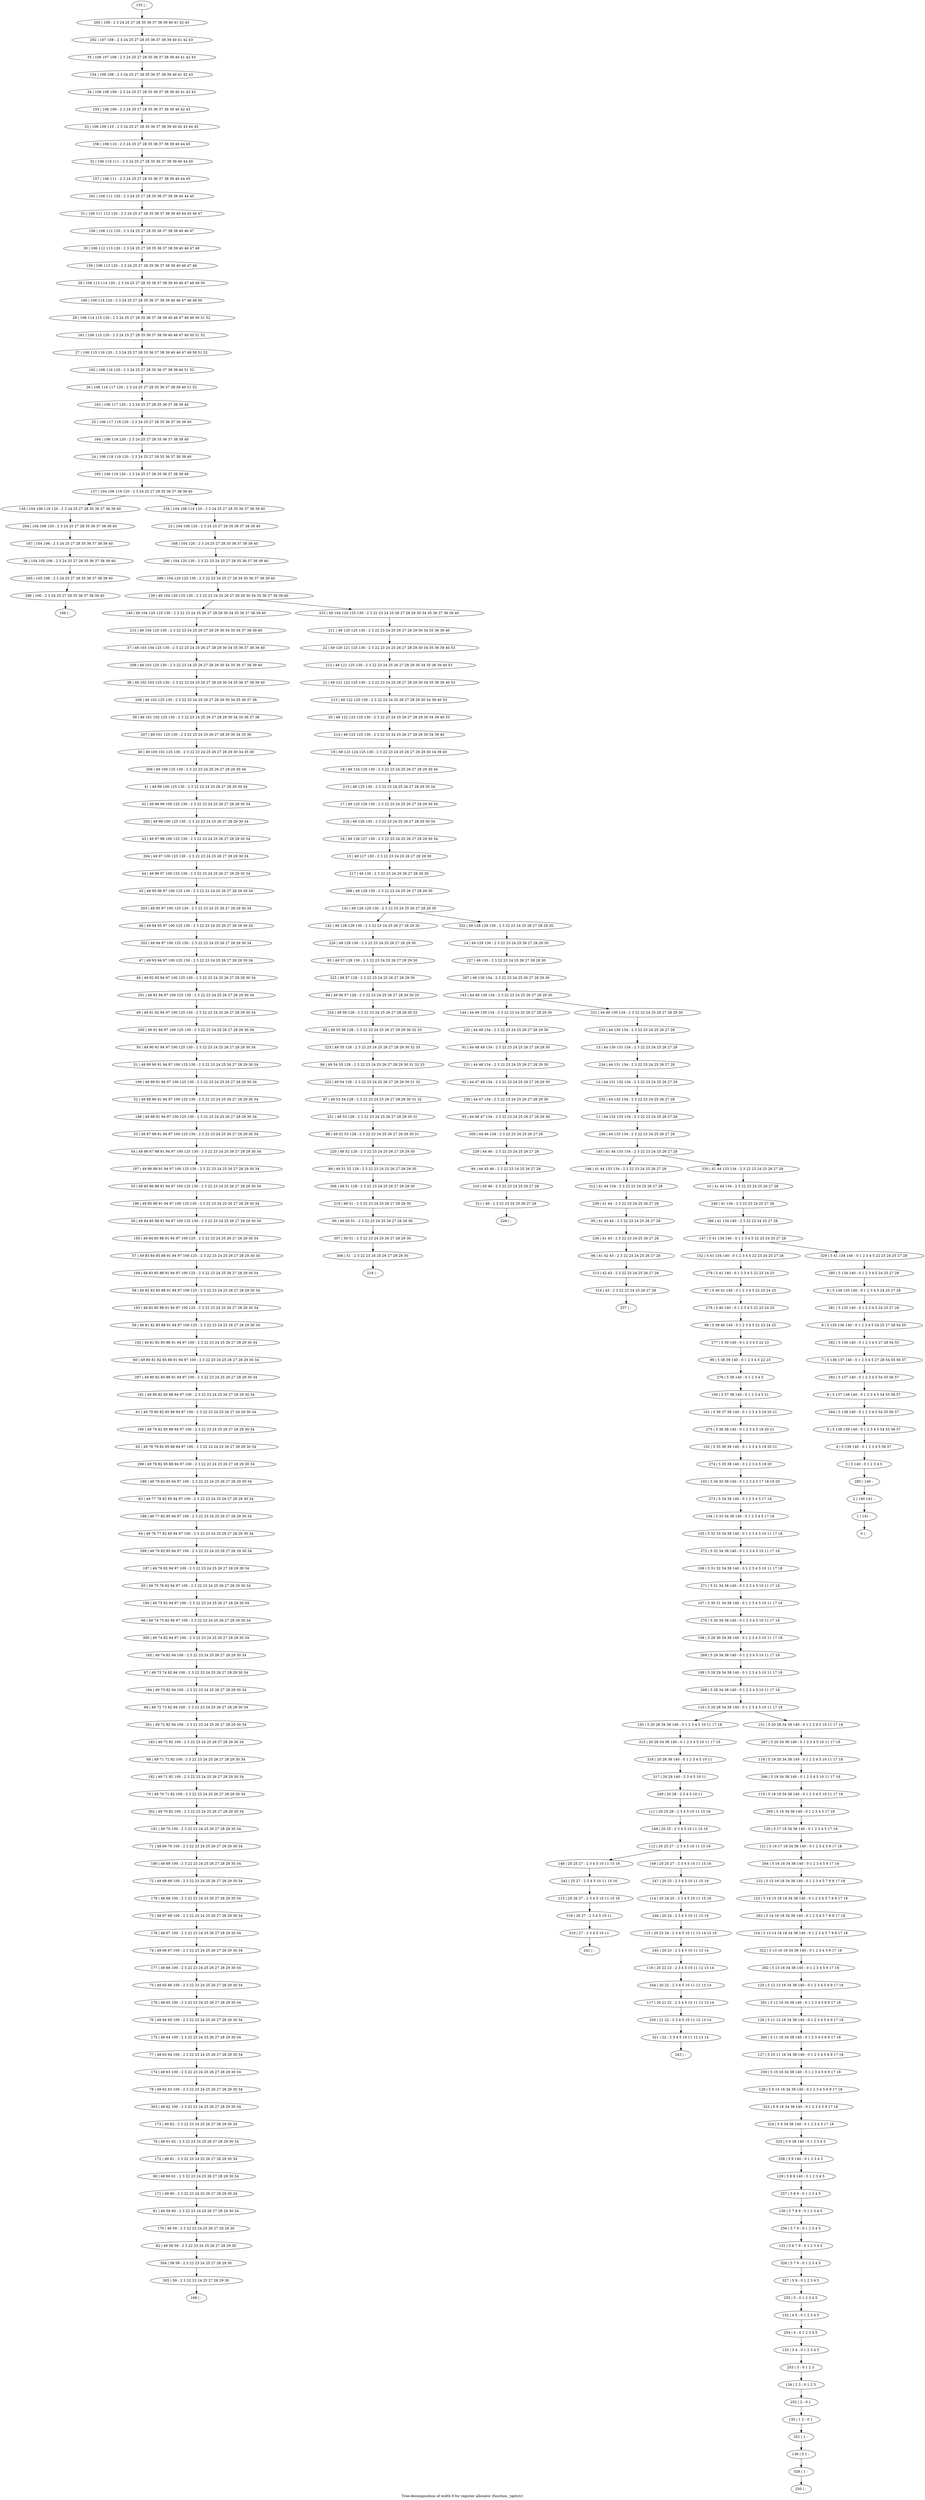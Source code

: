 digraph G {
graph [label="Tree-decomposition of width 9 for register allocator (function _tgetstr)"]
0[label="0 | : "];
1[label="1 | 141 : "];
2[label="2 | 140 141 : "];
3[label="3 | 5 140 : 0 1 2 3 4 5 "];
4[label="4 | 5 139 140 : 0 1 2 3 4 5 56 57 "];
5[label="5 | 5 138 139 140 : 0 1 2 3 4 5 54 55 56 57 "];
6[label="6 | 5 137 138 140 : 0 1 2 3 4 5 54 55 56 57 "];
7[label="7 | 5 136 137 140 : 0 1 2 3 4 5 27 28 54 55 56 57 "];
8[label="8 | 5 135 136 140 : 0 1 2 3 4 5 24 25 27 28 54 55 "];
9[label="9 | 5 134 135 140 : 0 1 2 3 4 5 24 25 27 28 "];
10[label="10 | 41 44 134 : 2 3 22 23 24 25 26 27 28 "];
11[label="11 | 44 132 133 134 : 2 3 22 23 24 25 26 27 28 "];
12[label="12 | 44 131 132 134 : 2 3 22 23 24 25 26 27 28 "];
13[label="13 | 44 130 131 134 : 2 3 22 23 24 25 26 27 28 "];
14[label="14 | 49 129 130 : 2 3 22 23 24 25 26 27 28 29 30 "];
15[label="15 | 49 127 130 : 2 3 22 23 24 25 26 27 28 29 30 "];
16[label="16 | 49 126 127 130 : 2 3 22 23 24 25 26 27 28 29 30 34 "];
17[label="17 | 49 125 126 130 : 2 3 22 23 24 25 26 27 28 29 30 34 "];
18[label="18 | 49 124 125 130 : 2 3 22 23 24 25 26 27 28 29 30 34 "];
19[label="19 | 49 123 124 125 130 : 2 3 22 23 24 25 26 27 28 29 30 34 39 40 "];
20[label="20 | 49 122 123 125 130 : 2 3 22 23 24 25 26 27 28 29 30 34 39 40 53 "];
21[label="21 | 49 121 122 125 130 : 2 3 22 23 24 25 26 27 28 29 30 34 35 36 39 40 53 "];
22[label="22 | 49 120 121 125 130 : 2 3 22 23 24 25 26 27 28 29 30 34 35 36 39 40 53 "];
23[label="23 | 104 106 120 : 2 3 24 25 27 28 35 36 37 38 39 40 "];
24[label="24 | 106 118 119 120 : 2 3 24 25 27 28 35 36 37 38 39 40 "];
25[label="25 | 106 117 118 120 : 2 3 24 25 27 28 35 36 37 38 39 40 "];
26[label="26 | 106 116 117 120 : 2 3 24 25 27 28 35 36 37 38 39 40 51 52 "];
27[label="27 | 106 115 116 120 : 2 3 24 25 27 28 35 36 37 38 39 40 46 47 49 50 51 52 "];
28[label="28 | 106 114 115 120 : 2 3 24 25 27 28 35 36 37 38 39 40 46 47 48 49 50 51 52 "];
29[label="29 | 106 113 114 120 : 2 3 24 25 27 28 35 36 37 38 39 40 46 47 48 49 50 "];
30[label="30 | 106 112 113 120 : 2 3 24 25 27 28 35 36 37 38 39 40 46 47 48 "];
31[label="31 | 106 111 112 120 : 2 3 24 25 27 28 35 36 37 38 39 40 44 45 46 47 "];
32[label="32 | 106 110 111 : 2 3 24 25 27 28 35 36 37 38 39 40 44 45 "];
33[label="33 | 106 109 110 : 2 3 24 25 27 28 35 36 37 38 39 40 42 43 44 45 "];
34[label="34 | 106 108 109 : 2 3 24 25 27 28 35 36 37 38 39 40 41 42 43 "];
35[label="35 | 106 107 108 : 2 3 24 25 27 28 35 36 37 38 39 40 41 42 43 "];
36[label="36 | 104 105 106 : 2 3 24 25 27 28 35 36 37 38 39 40 "];
37[label="37 | 49 103 104 125 130 : 2 3 22 23 24 25 26 27 28 29 30 34 35 36 37 38 39 40 "];
38[label="38 | 49 102 103 125 130 : 2 3 22 23 24 25 26 27 28 29 30 34 35 36 37 38 39 40 "];
39[label="39 | 49 101 102 125 130 : 2 3 22 23 24 25 26 27 28 29 30 34 35 36 37 38 "];
40[label="40 | 49 100 101 125 130 : 2 3 22 23 24 25 26 27 28 29 30 34 35 36 "];
41[label="41 | 49 99 100 125 130 : 2 3 22 23 24 25 26 27 28 29 30 34 "];
42[label="42 | 49 98 99 100 125 130 : 2 3 22 23 24 25 26 27 28 29 30 34 "];
43[label="43 | 49 97 98 100 125 130 : 2 3 22 23 24 25 26 27 28 29 30 34 "];
44[label="44 | 49 96 97 100 125 130 : 2 3 22 23 24 25 26 27 28 29 30 34 "];
45[label="45 | 49 95 96 97 100 125 130 : 2 3 22 23 24 25 26 27 28 29 30 34 "];
46[label="46 | 49 94 95 97 100 125 130 : 2 3 22 23 24 25 26 27 28 29 30 34 "];
47[label="47 | 49 93 94 97 100 125 130 : 2 3 22 23 24 25 26 27 28 29 30 34 "];
48[label="48 | 49 92 93 94 97 100 125 130 : 2 3 22 23 24 25 26 27 28 29 30 34 "];
49[label="49 | 49 91 92 94 97 100 125 130 : 2 3 22 23 24 25 26 27 28 29 30 34 "];
50[label="50 | 49 90 91 94 97 100 125 130 : 2 3 22 23 24 25 26 27 28 29 30 34 "];
51[label="51 | 49 89 90 91 94 97 100 125 130 : 2 3 22 23 24 25 26 27 28 29 30 34 "];
52[label="52 | 49 88 89 91 94 97 100 125 130 : 2 3 22 23 24 25 26 27 28 29 30 34 "];
53[label="53 | 49 87 88 91 94 97 100 125 130 : 2 3 22 23 24 25 26 27 28 29 30 34 "];
54[label="54 | 49 86 87 88 91 94 97 100 125 130 : 2 3 22 23 24 25 26 27 28 29 30 34 "];
55[label="55 | 49 85 86 88 91 94 97 100 125 130 : 2 3 22 23 24 25 26 27 28 29 30 34 "];
56[label="56 | 49 84 85 88 91 94 97 100 125 130 : 2 3 22 23 24 25 26 27 28 29 30 34 "];
57[label="57 | 49 83 84 85 88 91 94 97 100 125 : 2 3 22 23 24 25 26 27 28 29 30 34 "];
58[label="58 | 49 82 83 85 88 91 94 97 100 125 : 2 3 22 23 24 25 26 27 28 29 30 34 "];
59[label="59 | 49 81 82 85 88 91 94 97 100 125 : 2 3 22 23 24 25 26 27 28 29 30 34 "];
60[label="60 | 49 80 81 82 85 88 91 94 97 100 : 2 3 22 23 24 25 26 27 28 29 30 34 "];
61[label="61 | 49 79 80 82 85 88 94 97 100 : 2 3 22 23 24 25 26 27 28 29 30 34 "];
62[label="62 | 49 78 79 82 85 88 94 97 100 : 2 3 22 23 24 25 26 27 28 29 30 34 "];
63[label="63 | 49 77 78 82 85 94 97 100 : 2 3 22 23 24 25 26 27 28 29 30 34 "];
64[label="64 | 49 76 77 82 85 94 97 100 : 2 3 22 23 24 25 26 27 28 29 30 34 "];
65[label="65 | 49 75 76 82 94 97 100 : 2 3 22 23 24 25 26 27 28 29 30 34 "];
66[label="66 | 49 74 75 82 94 97 100 : 2 3 22 23 24 25 26 27 28 29 30 34 "];
67[label="67 | 49 73 74 82 94 100 : 2 3 22 23 24 25 26 27 28 29 30 34 "];
68[label="68 | 49 72 73 82 94 100 : 2 3 22 23 24 25 26 27 28 29 30 34 "];
69[label="69 | 49 71 72 82 100 : 2 3 22 23 24 25 26 27 28 29 30 34 "];
70[label="70 | 49 70 71 82 100 : 2 3 22 23 24 25 26 27 28 29 30 34 "];
71[label="71 | 49 69 70 100 : 2 3 22 23 24 25 26 27 28 29 30 34 "];
72[label="72 | 49 68 69 100 : 2 3 22 23 24 25 26 27 28 29 30 34 "];
73[label="73 | 49 67 68 100 : 2 3 22 23 24 25 26 27 28 29 30 34 "];
74[label="74 | 49 66 67 100 : 2 3 22 23 24 25 26 27 28 29 30 34 "];
75[label="75 | 49 65 66 100 : 2 3 22 23 24 25 26 27 28 29 30 34 "];
76[label="76 | 49 64 65 100 : 2 3 22 23 24 25 26 27 28 29 30 34 "];
77[label="77 | 49 63 64 100 : 2 3 22 23 24 25 26 27 28 29 30 34 "];
78[label="78 | 49 62 63 100 : 2 3 22 23 24 25 26 27 28 29 30 34 "];
79[label="79 | 49 61 62 : 2 3 22 23 24 25 26 27 28 29 30 34 "];
80[label="80 | 49 60 61 : 2 3 22 23 24 25 26 27 28 29 30 34 "];
81[label="81 | 49 59 60 : 2 3 22 23 24 25 26 27 28 29 30 34 "];
82[label="82 | 49 58 59 : 2 3 22 23 24 25 26 27 28 29 30 "];
83[label="83 | 49 57 128 130 : 2 3 22 23 24 25 26 27 28 29 30 "];
84[label="84 | 49 56 57 128 : 2 3 22 23 24 25 26 27 28 29 30 33 "];
85[label="85 | 49 55 56 128 : 2 3 22 23 24 25 26 27 28 29 30 32 33 "];
86[label="86 | 49 54 55 128 : 2 3 22 23 24 25 26 27 28 29 30 31 32 33 "];
87[label="87 | 49 53 54 128 : 2 3 22 23 24 25 26 27 28 29 30 31 32 "];
88[label="88 | 49 52 53 128 : 2 3 22 23 24 25 26 27 28 29 30 31 "];
89[label="89 | 49 51 52 128 : 2 3 22 23 24 25 26 27 28 29 30 "];
90[label="90 | 49 50 51 : 2 3 22 23 24 25 26 27 28 29 30 "];
91[label="91 | 44 48 49 134 : 2 3 22 23 24 25 26 27 28 29 30 "];
92[label="92 | 44 47 48 134 : 2 3 22 23 24 25 26 27 28 29 30 "];
93[label="93 | 44 46 47 134 : 2 3 22 23 24 25 26 27 28 29 30 "];
94[label="94 | 44 45 46 : 2 3 22 23 24 25 26 27 28 "];
95[label="95 | 41 43 44 : 2 3 22 23 24 25 26 27 28 "];
96[label="96 | 41 42 43 : 2 3 22 23 24 25 26 27 28 "];
97[label="97 | 5 40 41 140 : 0 1 2 3 4 5 22 23 24 25 "];
98[label="98 | 5 39 40 140 : 0 1 2 3 4 5 22 23 24 25 "];
99[label="99 | 5 38 39 140 : 0 1 2 3 4 5 22 23 "];
100[label="100 | 5 37 38 140 : 0 1 2 3 4 5 21 "];
101[label="101 | 5 36 37 38 140 : 0 1 2 3 4 5 19 20 21 "];
102[label="102 | 5 35 36 38 140 : 0 1 2 3 4 5 19 20 21 "];
103[label="103 | 5 34 35 38 140 : 0 1 2 3 4 5 17 18 19 20 "];
104[label="104 | 5 33 34 38 140 : 0 1 2 3 4 5 17 18 "];
105[label="105 | 5 32 33 34 38 140 : 0 1 2 3 4 5 10 11 17 18 "];
106[label="106 | 5 31 32 34 38 140 : 0 1 2 3 4 5 10 11 17 18 "];
107[label="107 | 5 30 31 34 38 140 : 0 1 2 3 4 5 10 11 17 18 "];
108[label="108 | 5 29 30 34 38 140 : 0 1 2 3 4 5 10 11 17 18 "];
109[label="109 | 5 28 29 34 38 140 : 0 1 2 3 4 5 10 11 17 18 "];
110[label="110 | 5 20 28 34 38 140 : 0 1 2 3 4 5 10 11 17 18 "];
111[label="111 | 20 25 28 : 2 3 4 5 10 11 15 16 "];
112[label="112 | 20 25 27 : 2 3 4 5 10 11 15 16 "];
113[label="113 | 25 26 27 : 2 3 4 5 10 11 15 16 "];
114[label="114 | 20 24 25 : 2 3 4 5 10 11 15 16 "];
115[label="115 | 20 23 24 : 2 3 4 5 10 11 13 14 15 16 "];
116[label="116 | 20 22 23 : 2 3 4 5 10 11 12 13 14 "];
117[label="117 | 20 21 22 : 2 3 4 5 10 11 12 13 14 "];
118[label="118 | 5 19 20 34 38 140 : 0 1 2 3 4 5 10 11 17 18 "];
119[label="119 | 5 18 19 34 38 140 : 0 1 2 3 4 5 10 11 17 18 "];
120[label="120 | 5 17 18 34 38 140 : 0 1 2 3 4 5 17 18 "];
121[label="121 | 5 16 17 18 34 38 140 : 0 1 2 3 4 5 9 17 18 "];
122[label="122 | 5 15 16 18 34 38 140 : 0 1 2 3 4 5 7 8 9 17 18 "];
123[label="123 | 5 14 15 16 18 34 38 140 : 0 1 2 3 4 5 7 8 9 17 18 "];
124[label="124 | 5 13 14 16 18 34 38 140 : 0 1 2 3 4 5 7 8 9 17 18 "];
125[label="125 | 5 12 13 16 34 38 140 : 0 1 2 3 4 5 6 9 17 18 "];
126[label="126 | 5 11 12 16 34 38 140 : 0 1 2 3 4 5 6 9 17 18 "];
127[label="127 | 5 10 11 16 34 38 140 : 0 1 2 3 4 5 6 9 17 18 "];
128[label="128 | 5 9 10 16 34 38 140 : 0 1 2 3 4 5 6 9 17 18 "];
129[label="129 | 5 8 9 140 : 0 1 2 3 4 5 "];
130[label="130 | 5 7 8 9 : 0 1 2 3 4 5 "];
131[label="131 | 5 6 7 9 : 0 1 2 3 4 5 "];
132[label="132 | 4 5 : 0 1 2 3 4 5 "];
133[label="133 | 3 4 : 0 1 2 3 4 5 "];
134[label="134 | 2 3 : 0 1 2 3 "];
135[label="135 | 1 2 : 0 1 "];
136[label="136 | 0 1 : "];
137[label="137 | 104 106 119 120 : 2 3 24 25 27 28 35 36 37 38 39 40 "];
138[label="138 | 104 106 119 120 : 2 3 24 25 27 28 35 36 37 38 39 40 "];
139[label="139 | 49 104 120 125 130 : 2 3 22 23 24 25 26 27 28 29 30 34 35 36 37 38 39 40 "];
140[label="140 | 49 104 120 125 130 : 2 3 22 23 24 25 26 27 28 29 30 34 35 36 37 38 39 40 "];
141[label="141 | 49 128 129 130 : 2 3 22 23 24 25 26 27 28 29 30 "];
142[label="142 | 49 128 129 130 : 2 3 22 23 24 25 26 27 28 29 30 "];
143[label="143 | 44 49 130 134 : 2 3 22 23 24 25 26 27 28 29 30 "];
144[label="144 | 44 49 130 134 : 2 3 22 23 24 25 26 27 28 29 30 "];
145[label="145 | 41 44 133 134 : 2 3 22 23 24 25 26 27 28 "];
146[label="146 | 41 44 133 134 : 2 3 22 23 24 25 26 27 28 "];
147[label="147 | 5 41 134 140 : 0 1 2 3 4 5 22 23 24 25 27 28 "];
148[label="148 | 20 25 27 : 2 3 4 5 10 11 15 16 "];
149[label="149 | 20 25 27 : 2 3 4 5 10 11 15 16 "];
150[label="150 | 5 20 28 34 38 140 : 0 1 2 3 4 5 10 11 17 18 "];
151[label="151 | 5 20 28 34 38 140 : 0 1 2 3 4 5 10 11 17 18 "];
152[label="152 | 5 41 134 140 : 0 1 2 3 4 5 22 23 24 25 27 28 "];
153[label="153 | : "];
154[label="154 | 106 108 : 2 3 24 25 27 28 35 36 37 38 39 40 41 42 43 "];
155[label="155 | 106 109 : 2 3 24 25 27 28 35 36 37 38 39 40 42 43 "];
156[label="156 | 106 110 : 2 3 24 25 27 28 35 36 37 38 39 40 44 45 "];
157[label="157 | 106 111 : 2 3 24 25 27 28 35 36 37 38 39 40 44 45 "];
158[label="158 | 106 112 120 : 2 3 24 25 27 28 35 36 37 38 39 40 46 47 "];
159[label="159 | 106 113 120 : 2 3 24 25 27 28 35 36 37 38 39 40 46 47 48 "];
160[label="160 | 106 114 120 : 2 3 24 25 27 28 35 36 37 38 39 40 46 47 48 49 50 "];
161[label="161 | 106 115 120 : 2 3 24 25 27 28 35 36 37 38 39 40 46 47 49 50 51 52 "];
162[label="162 | 106 116 120 : 2 3 24 25 27 28 35 36 37 38 39 40 51 52 "];
163[label="163 | 106 117 120 : 2 3 24 25 27 28 35 36 37 38 39 40 "];
164[label="164 | 106 118 120 : 2 3 24 25 27 28 35 36 37 38 39 40 "];
165[label="165 | 106 119 120 : 2 3 24 25 27 28 35 36 37 38 39 40 "];
166[label="166 | : "];
167[label="167 | 104 106 : 2 3 24 25 27 28 35 36 37 38 39 40 "];
168[label="168 | 104 120 : 2 3 24 25 27 28 35 36 37 38 39 40 "];
169[label="169 | : "];
170[label="170 | 49 59 : 2 3 22 23 24 25 26 27 28 29 30 "];
171[label="171 | 49 60 : 2 3 22 23 24 25 26 27 28 29 30 34 "];
172[label="172 | 49 61 : 2 3 22 23 24 25 26 27 28 29 30 34 "];
173[label="173 | 49 62 : 2 3 22 23 24 25 26 27 28 29 30 34 "];
174[label="174 | 49 63 100 : 2 3 22 23 24 25 26 27 28 29 30 34 "];
175[label="175 | 49 64 100 : 2 3 22 23 24 25 26 27 28 29 30 34 "];
176[label="176 | 49 65 100 : 2 3 22 23 24 25 26 27 28 29 30 34 "];
177[label="177 | 49 66 100 : 2 3 22 23 24 25 26 27 28 29 30 34 "];
178[label="178 | 49 67 100 : 2 3 22 23 24 25 26 27 28 29 30 34 "];
179[label="179 | 49 68 100 : 2 3 22 23 24 25 26 27 28 29 30 34 "];
180[label="180 | 49 69 100 : 2 3 22 23 24 25 26 27 28 29 30 34 "];
181[label="181 | 49 70 100 : 2 3 22 23 24 25 26 27 28 29 30 34 "];
182[label="182 | 49 71 82 100 : 2 3 22 23 24 25 26 27 28 29 30 34 "];
183[label="183 | 49 72 82 100 : 2 3 22 23 24 25 26 27 28 29 30 34 "];
184[label="184 | 49 73 82 94 100 : 2 3 22 23 24 25 26 27 28 29 30 34 "];
185[label="185 | 49 74 82 94 100 : 2 3 22 23 24 25 26 27 28 29 30 34 "];
186[label="186 | 49 75 82 94 97 100 : 2 3 22 23 24 25 26 27 28 29 30 34 "];
187[label="187 | 49 76 82 94 97 100 : 2 3 22 23 24 25 26 27 28 29 30 34 "];
188[label="188 | 49 77 82 85 94 97 100 : 2 3 22 23 24 25 26 27 28 29 30 34 "];
189[label="189 | 49 78 82 85 94 97 100 : 2 3 22 23 24 25 26 27 28 29 30 34 "];
190[label="190 | 49 79 82 85 88 94 97 100 : 2 3 22 23 24 25 26 27 28 29 30 34 "];
191[label="191 | 49 80 82 85 88 94 97 100 : 2 3 22 23 24 25 26 27 28 29 30 34 "];
192[label="192 | 49 81 82 85 88 91 94 97 100 : 2 3 22 23 24 25 26 27 28 29 30 34 "];
193[label="193 | 49 82 85 88 91 94 97 100 125 : 2 3 22 23 24 25 26 27 28 29 30 34 "];
194[label="194 | 49 83 85 88 91 94 97 100 125 : 2 3 22 23 24 25 26 27 28 29 30 34 "];
195[label="195 | 49 84 85 88 91 94 97 100 125 : 2 3 22 23 24 25 26 27 28 29 30 34 "];
196[label="196 | 49 85 88 91 94 97 100 125 130 : 2 3 22 23 24 25 26 27 28 29 30 34 "];
197[label="197 | 49 86 88 91 94 97 100 125 130 : 2 3 22 23 24 25 26 27 28 29 30 34 "];
198[label="198 | 49 88 91 94 97 100 125 130 : 2 3 22 23 24 25 26 27 28 29 30 34 "];
199[label="199 | 49 89 91 94 97 100 125 130 : 2 3 22 23 24 25 26 27 28 29 30 34 "];
200[label="200 | 49 91 94 97 100 125 130 : 2 3 22 23 24 25 26 27 28 29 30 34 "];
201[label="201 | 49 92 94 97 100 125 130 : 2 3 22 23 24 25 26 27 28 29 30 34 "];
202[label="202 | 49 94 97 100 125 130 : 2 3 22 23 24 25 26 27 28 29 30 34 "];
203[label="203 | 49 95 97 100 125 130 : 2 3 22 23 24 25 26 27 28 29 30 34 "];
204[label="204 | 49 97 100 125 130 : 2 3 22 23 24 25 26 27 28 29 30 34 "];
205[label="205 | 49 98 100 125 130 : 2 3 22 23 24 25 26 27 28 29 30 34 "];
206[label="206 | 49 100 125 130 : 2 3 22 23 24 25 26 27 28 29 30 34 "];
207[label="207 | 49 101 125 130 : 2 3 22 23 24 25 26 27 28 29 30 34 35 36 "];
208[label="208 | 49 102 125 130 : 2 3 22 23 24 25 26 27 28 29 30 34 35 36 37 38 "];
209[label="209 | 49 103 125 130 : 2 3 22 23 24 25 26 27 28 29 30 34 35 36 37 38 39 40 "];
210[label="210 | 49 104 125 130 : 2 3 22 23 24 25 26 27 28 29 30 34 35 36 37 38 39 40 "];
211[label="211 | 49 120 125 130 : 2 3 22 23 24 25 26 27 28 29 30 34 35 36 39 40 "];
212[label="212 | 49 121 125 130 : 2 3 22 23 24 25 26 27 28 29 30 34 35 36 39 40 53 "];
213[label="213 | 49 122 125 130 : 2 3 22 23 24 25 26 27 28 29 30 34 39 40 53 "];
214[label="214 | 49 123 125 130 : 2 3 22 23 24 25 26 27 28 29 30 34 39 40 "];
215[label="215 | 49 125 130 : 2 3 22 23 24 25 26 27 28 29 30 34 "];
216[label="216 | 49 126 130 : 2 3 22 23 24 25 26 27 28 29 30 34 "];
217[label="217 | 49 130 : 2 3 22 23 24 25 26 27 28 29 30 "];
218[label="218 | : "];
219[label="219 | 49 51 : 2 3 22 23 24 25 26 27 28 29 30 "];
220[label="220 | 49 52 128 : 2 3 22 23 24 25 26 27 28 29 30 "];
221[label="221 | 49 53 128 : 2 3 22 23 24 25 26 27 28 29 30 31 "];
222[label="222 | 49 54 128 : 2 3 22 23 24 25 26 27 28 29 30 31 32 "];
223[label="223 | 49 55 128 : 2 3 22 23 24 25 26 27 28 29 30 32 33 "];
224[label="224 | 49 56 128 : 2 3 22 23 24 25 26 27 28 29 30 33 "];
225[label="225 | 49 57 128 : 2 3 22 23 24 25 26 27 28 29 30 "];
226[label="226 | 49 128 130 : 2 3 22 23 24 25 26 27 28 29 30 "];
227[label="227 | 49 130 : 2 3 22 23 24 25 26 27 28 29 30 "];
228[label="228 | : "];
229[label="229 | 44 46 : 2 3 22 23 24 25 26 27 28 "];
230[label="230 | 44 47 134 : 2 3 22 23 24 25 26 27 28 29 30 "];
231[label="231 | 44 48 134 : 2 3 22 23 24 25 26 27 28 29 30 "];
232[label="232 | 44 49 134 : 2 3 22 23 24 25 26 27 28 29 30 "];
233[label="233 | 44 130 134 : 2 3 22 23 24 25 26 27 28 "];
234[label="234 | 44 131 134 : 2 3 22 23 24 25 26 27 28 "];
235[label="235 | 44 132 134 : 2 3 22 23 24 25 26 27 28 "];
236[label="236 | 44 133 134 : 2 3 22 23 24 25 26 27 28 "];
237[label="237 | : "];
238[label="238 | 41 43 : 2 3 22 23 24 25 26 27 28 "];
239[label="239 | 41 44 : 2 3 22 23 24 25 26 27 28 "];
240[label="240 | 41 134 : 2 3 22 23 24 25 27 28 "];
241[label="241 | : "];
242[label="242 | 25 27 : 2 3 4 5 10 11 15 16 "];
243[label="243 | : "];
244[label="244 | 20 22 : 2 3 4 5 10 11 12 13 14 "];
245[label="245 | 20 23 : 2 3 4 5 10 11 13 14 "];
246[label="246 | 20 24 : 2 3 4 5 10 11 15 16 "];
247[label="247 | 20 25 : 2 3 4 5 10 11 15 16 "];
248[label="248 | 20 25 : 2 3 4 5 10 11 15 16 "];
249[label="249 | 20 28 : 2 3 4 5 10 11 "];
250[label="250 | : "];
251[label="251 | 1 : "];
252[label="252 | 2 : 0 1 "];
253[label="253 | 3 : 0 1 2 3 "];
254[label="254 | 4 : 0 1 2 3 4 5 "];
255[label="255 | 5 : 0 1 2 3 4 5 "];
256[label="256 | 5 7 9 : 0 1 2 3 4 5 "];
257[label="257 | 5 8 9 : 0 1 2 3 4 5 "];
258[label="258 | 5 9 140 : 0 1 2 3 4 5 "];
259[label="259 | 5 10 16 34 38 140 : 0 1 2 3 4 5 6 9 17 18 "];
260[label="260 | 5 11 16 34 38 140 : 0 1 2 3 4 5 6 9 17 18 "];
261[label="261 | 5 12 16 34 38 140 : 0 1 2 3 4 5 6 9 17 18 "];
262[label="262 | 5 13 16 34 38 140 : 0 1 2 3 4 5 9 17 18 "];
263[label="263 | 5 14 16 18 34 38 140 : 0 1 2 3 4 5 7 8 9 17 18 "];
264[label="264 | 5 16 18 34 38 140 : 0 1 2 3 4 5 9 17 18 "];
265[label="265 | 5 18 34 38 140 : 0 1 2 3 4 5 17 18 "];
266[label="266 | 5 19 34 38 140 : 0 1 2 3 4 5 10 11 17 18 "];
267[label="267 | 5 20 34 38 140 : 0 1 2 3 4 5 10 11 17 18 "];
268[label="268 | 5 28 34 38 140 : 0 1 2 3 4 5 10 11 17 18 "];
269[label="269 | 5 29 34 38 140 : 0 1 2 3 4 5 10 11 17 18 "];
270[label="270 | 5 30 34 38 140 : 0 1 2 3 4 5 10 11 17 18 "];
271[label="271 | 5 31 34 38 140 : 0 1 2 3 4 5 10 11 17 18 "];
272[label="272 | 5 32 34 38 140 : 0 1 2 3 4 5 10 11 17 18 "];
273[label="273 | 5 34 38 140 : 0 1 2 3 4 5 17 18 "];
274[label="274 | 5 35 38 140 : 0 1 2 3 4 5 19 20 "];
275[label="275 | 5 36 38 140 : 0 1 2 3 4 5 19 20 21 "];
276[label="276 | 5 38 140 : 0 1 2 3 4 5 "];
277[label="277 | 5 39 140 : 0 1 2 3 4 5 22 23 "];
278[label="278 | 5 40 140 : 0 1 2 3 4 5 22 23 24 25 "];
279[label="279 | 5 41 140 : 0 1 2 3 4 5 22 23 24 25 "];
280[label="280 | 5 134 140 : 0 1 2 3 4 5 24 25 27 28 "];
281[label="281 | 5 135 140 : 0 1 2 3 4 5 24 25 27 28 "];
282[label="282 | 5 136 140 : 0 1 2 3 4 5 27 28 54 55 "];
283[label="283 | 5 137 140 : 0 1 2 3 4 5 54 55 56 57 "];
284[label="284 | 5 138 140 : 0 1 2 3 4 5 54 55 56 57 "];
285[label="285 | 140 : "];
286[label="286 | 41 134 140 : 2 3 22 23 24 25 27 28 "];
287[label="287 | 49 130 134 : 2 3 22 23 24 25 26 27 28 29 30 "];
288[label="288 | 49 129 130 : 2 3 22 23 24 25 26 27 28 29 30 "];
289[label="289 | 104 120 125 130 : 2 3 22 23 24 25 27 28 34 35 36 37 38 39 40 "];
290[label="290 | 104 120 130 : 2 3 22 23 24 25 27 28 35 36 37 38 39 40 "];
291[label="291 | 106 111 120 : 2 3 24 25 27 28 35 36 37 38 39 40 44 45 "];
292[label="292 | 107 108 : 2 3 24 25 27 28 35 36 37 38 39 40 41 42 43 "];
293[label="293 | 108 : 2 3 24 25 27 28 35 36 37 38 39 40 41 42 43 "];
294[label="294 | 104 106 120 : 2 3 24 25 27 28 35 36 37 38 39 40 "];
295[label="295 | 105 106 : 2 3 24 25 27 28 35 36 37 38 39 40 "];
296[label="296 | 106 : 2 3 24 25 27 28 35 36 37 38 39 40 "];
297[label="297 | 49 80 82 85 88 91 94 97 100 : 2 3 22 23 24 25 26 27 28 29 30 34 "];
298[label="298 | 49 78 82 85 88 94 97 100 : 2 3 22 23 24 25 26 27 28 29 30 34 "];
299[label="299 | 49 76 82 85 94 97 100 : 2 3 22 23 24 25 26 27 28 29 30 34 "];
300[label="300 | 49 74 82 94 97 100 : 2 3 22 23 24 25 26 27 28 29 30 34 "];
301[label="301 | 49 72 82 94 100 : 2 3 22 23 24 25 26 27 28 29 30 34 "];
302[label="302 | 49 70 82 100 : 2 3 22 23 24 25 26 27 28 29 30 34 "];
303[label="303 | 49 62 100 : 2 3 22 23 24 25 26 27 28 29 30 34 "];
304[label="304 | 58 59 : 2 3 22 23 24 25 27 28 29 30 "];
305[label="305 | 59 : 2 3 22 23 24 25 27 28 29 30 "];
306[label="306 | 49 51 128 : 2 3 22 23 24 25 26 27 28 29 30 "];
307[label="307 | 50 51 : 2 3 22 23 24 25 26 27 28 29 30 "];
308[label="308 | 51 : 2 3 22 23 24 25 26 27 28 29 30 "];
309[label="309 | 44 46 134 : 2 3 22 23 24 25 26 27 28 "];
310[label="310 | 45 46 : 2 3 22 23 24 25 26 27 28 "];
311[label="311 | 46 : 2 3 22 23 24 25 26 27 28 "];
312[label="312 | 41 44 134 : 2 3 22 23 24 25 26 27 28 "];
313[label="313 | 42 43 : 2 3 22 23 24 25 26 27 28 "];
314[label="314 | 43 : 2 3 22 23 24 25 26 27 28 "];
315[label="315 | 20 28 34 38 140 : 0 1 2 3 4 5 10 11 17 18 "];
316[label="316 | 20 28 38 140 : 0 1 2 3 4 5 10 11 "];
317[label="317 | 20 28 140 : 2 3 4 5 10 11 "];
318[label="318 | 26 27 : 2 3 4 5 10 11 "];
319[label="319 | 27 : 2 3 4 5 10 11 "];
320[label="320 | 21 22 : 2 3 4 5 10 11 12 13 14 "];
321[label="321 | 22 : 2 3 4 5 10 11 12 13 14 "];
322[label="322 | 5 13 16 18 34 38 140 : 0 1 2 3 4 5 9 17 18 "];
323[label="323 | 5 9 16 34 38 140 : 0 1 2 3 4 5 9 17 18 "];
324[label="324 | 5 9 34 38 140 : 0 1 2 3 4 5 17 18 "];
325[label="325 | 5 9 38 140 : 0 1 2 3 4 5 "];
326[label="326 | 5 7 9 : 0 1 2 3 4 5 "];
327[label="327 | 5 9 : 0 1 2 3 4 5 "];
328[label="328 | 1 : "];
329[label="329 | 5 41 134 140 : 0 1 2 3 4 5 22 23 24 25 27 28 "];
330[label="330 | 41 44 133 134 : 2 3 22 23 24 25 26 27 28 "];
331[label="331 | 44 49 130 134 : 2 3 22 23 24 25 26 27 28 29 30 "];
332[label="332 | 49 128 129 130 : 2 3 22 23 24 25 26 27 28 29 30 "];
333[label="333 | 49 104 120 125 130 : 2 3 22 23 24 25 26 27 28 29 30 34 35 36 37 38 39 40 "];
334[label="334 | 104 106 119 120 : 2 3 24 25 27 28 35 36 37 38 39 40 "];
41->42 ;
44->45 ;
47->48 ;
50->51 ;
53->54 ;
100->101 ;
104->105 ;
120->121 ;
122->123 ;
112->148 ;
112->149 ;
110->150 ;
110->151 ;
167->36 ;
170->82 ;
81->170 ;
171->81 ;
80->171 ;
172->80 ;
79->172 ;
173->79 ;
174->78 ;
77->174 ;
175->77 ;
76->175 ;
176->76 ;
75->176 ;
177->75 ;
74->177 ;
178->74 ;
73->178 ;
179->73 ;
72->179 ;
180->72 ;
71->180 ;
181->71 ;
182->70 ;
69->182 ;
183->69 ;
184->68 ;
67->184 ;
185->67 ;
186->66 ;
65->186 ;
187->65 ;
188->64 ;
63->188 ;
189->63 ;
190->62 ;
61->190 ;
191->61 ;
192->60 ;
59->192 ;
193->59 ;
58->193 ;
194->58 ;
57->194 ;
195->57 ;
56->195 ;
196->56 ;
55->196 ;
197->55 ;
54->197 ;
198->53 ;
52->198 ;
199->52 ;
51->199 ;
200->50 ;
49->200 ;
201->49 ;
48->201 ;
202->47 ;
46->202 ;
203->46 ;
45->203 ;
204->44 ;
43->204 ;
205->43 ;
42->205 ;
206->41 ;
40->206 ;
207->40 ;
39->207 ;
208->39 ;
38->208 ;
209->38 ;
37->209 ;
210->37 ;
140->210 ;
219->90 ;
220->89 ;
88->220 ;
221->88 ;
87->221 ;
222->87 ;
86->222 ;
223->86 ;
85->223 ;
224->85 ;
84->224 ;
225->84 ;
83->225 ;
226->83 ;
142->226 ;
229->94 ;
230->93 ;
92->230 ;
231->92 ;
91->231 ;
232->91 ;
144->232 ;
238->96 ;
95->238 ;
239->95 ;
242->113 ;
148->242 ;
244->117 ;
116->244 ;
245->116 ;
115->245 ;
246->115 ;
114->246 ;
247->114 ;
149->247 ;
248->112 ;
111->248 ;
249->111 ;
251->136 ;
135->251 ;
252->135 ;
134->252 ;
253->134 ;
133->253 ;
254->133 ;
132->254 ;
255->132 ;
256->131 ;
130->256 ;
257->130 ;
129->257 ;
258->129 ;
259->128 ;
127->259 ;
260->127 ;
126->260 ;
261->126 ;
125->261 ;
262->125 ;
263->124 ;
123->263 ;
264->122 ;
121->264 ;
265->120 ;
119->265 ;
266->119 ;
118->266 ;
267->118 ;
151->267 ;
268->110 ;
109->268 ;
269->109 ;
108->269 ;
270->108 ;
107->270 ;
271->107 ;
106->271 ;
272->106 ;
105->272 ;
273->104 ;
103->273 ;
274->103 ;
102->274 ;
275->102 ;
101->275 ;
276->100 ;
99->276 ;
277->99 ;
98->277 ;
278->98 ;
97->278 ;
279->97 ;
152->279 ;
294->167 ;
138->294 ;
36->295 ;
296->166 ;
295->296 ;
297->191 ;
60->297 ;
298->189 ;
62->298 ;
299->187 ;
64->299 ;
300->185 ;
66->300 ;
301->183 ;
68->301 ;
302->181 ;
70->302 ;
303->173 ;
78->303 ;
82->304 ;
305->169 ;
304->305 ;
306->219 ;
89->306 ;
90->307 ;
308->218 ;
307->308 ;
309->229 ;
93->309 ;
94->310 ;
311->228 ;
310->311 ;
312->239 ;
146->312 ;
96->313 ;
314->237 ;
313->314 ;
150->315 ;
315->316 ;
317->249 ;
316->317 ;
113->318 ;
319->241 ;
318->319 ;
117->320 ;
321->243 ;
320->321 ;
322->262 ;
124->322 ;
128->323 ;
323->324 ;
325->258 ;
324->325 ;
131->326 ;
327->255 ;
326->327 ;
328->250 ;
136->328 ;
153->293 ;
293->292 ;
292->35 ;
35->154 ;
154->34 ;
34->155 ;
155->33 ;
33->156 ;
156->32 ;
32->157 ;
157->291 ;
291->31 ;
31->158 ;
158->30 ;
30->159 ;
159->29 ;
29->160 ;
160->28 ;
28->161 ;
161->27 ;
27->162 ;
162->26 ;
26->163 ;
163->25 ;
25->164 ;
164->24 ;
24->165 ;
165->137 ;
23->168 ;
168->290 ;
290->289 ;
289->139 ;
211->22 ;
22->212 ;
212->21 ;
21->213 ;
213->20 ;
20->214 ;
214->19 ;
19->18 ;
18->215 ;
215->17 ;
17->216 ;
216->16 ;
16->15 ;
15->217 ;
217->288 ;
288->141 ;
14->227 ;
227->287 ;
287->143 ;
233->13 ;
13->234 ;
234->12 ;
12->235 ;
235->11 ;
11->236 ;
236->145 ;
10->240 ;
240->286 ;
286->147 ;
280->9 ;
9->281 ;
281->8 ;
8->282 ;
282->7 ;
7->283 ;
283->6 ;
6->284 ;
284->5 ;
5->4 ;
4->3 ;
3->285 ;
285->2 ;
2->1 ;
1->0 ;
329->280 ;
330->10 ;
331->233 ;
332->14 ;
333->211 ;
334->23 ;
147->152 ;
147->329 ;
145->146 ;
145->330 ;
143->144 ;
143->331 ;
141->142 ;
141->332 ;
139->140 ;
139->333 ;
137->138 ;
137->334 ;
}
